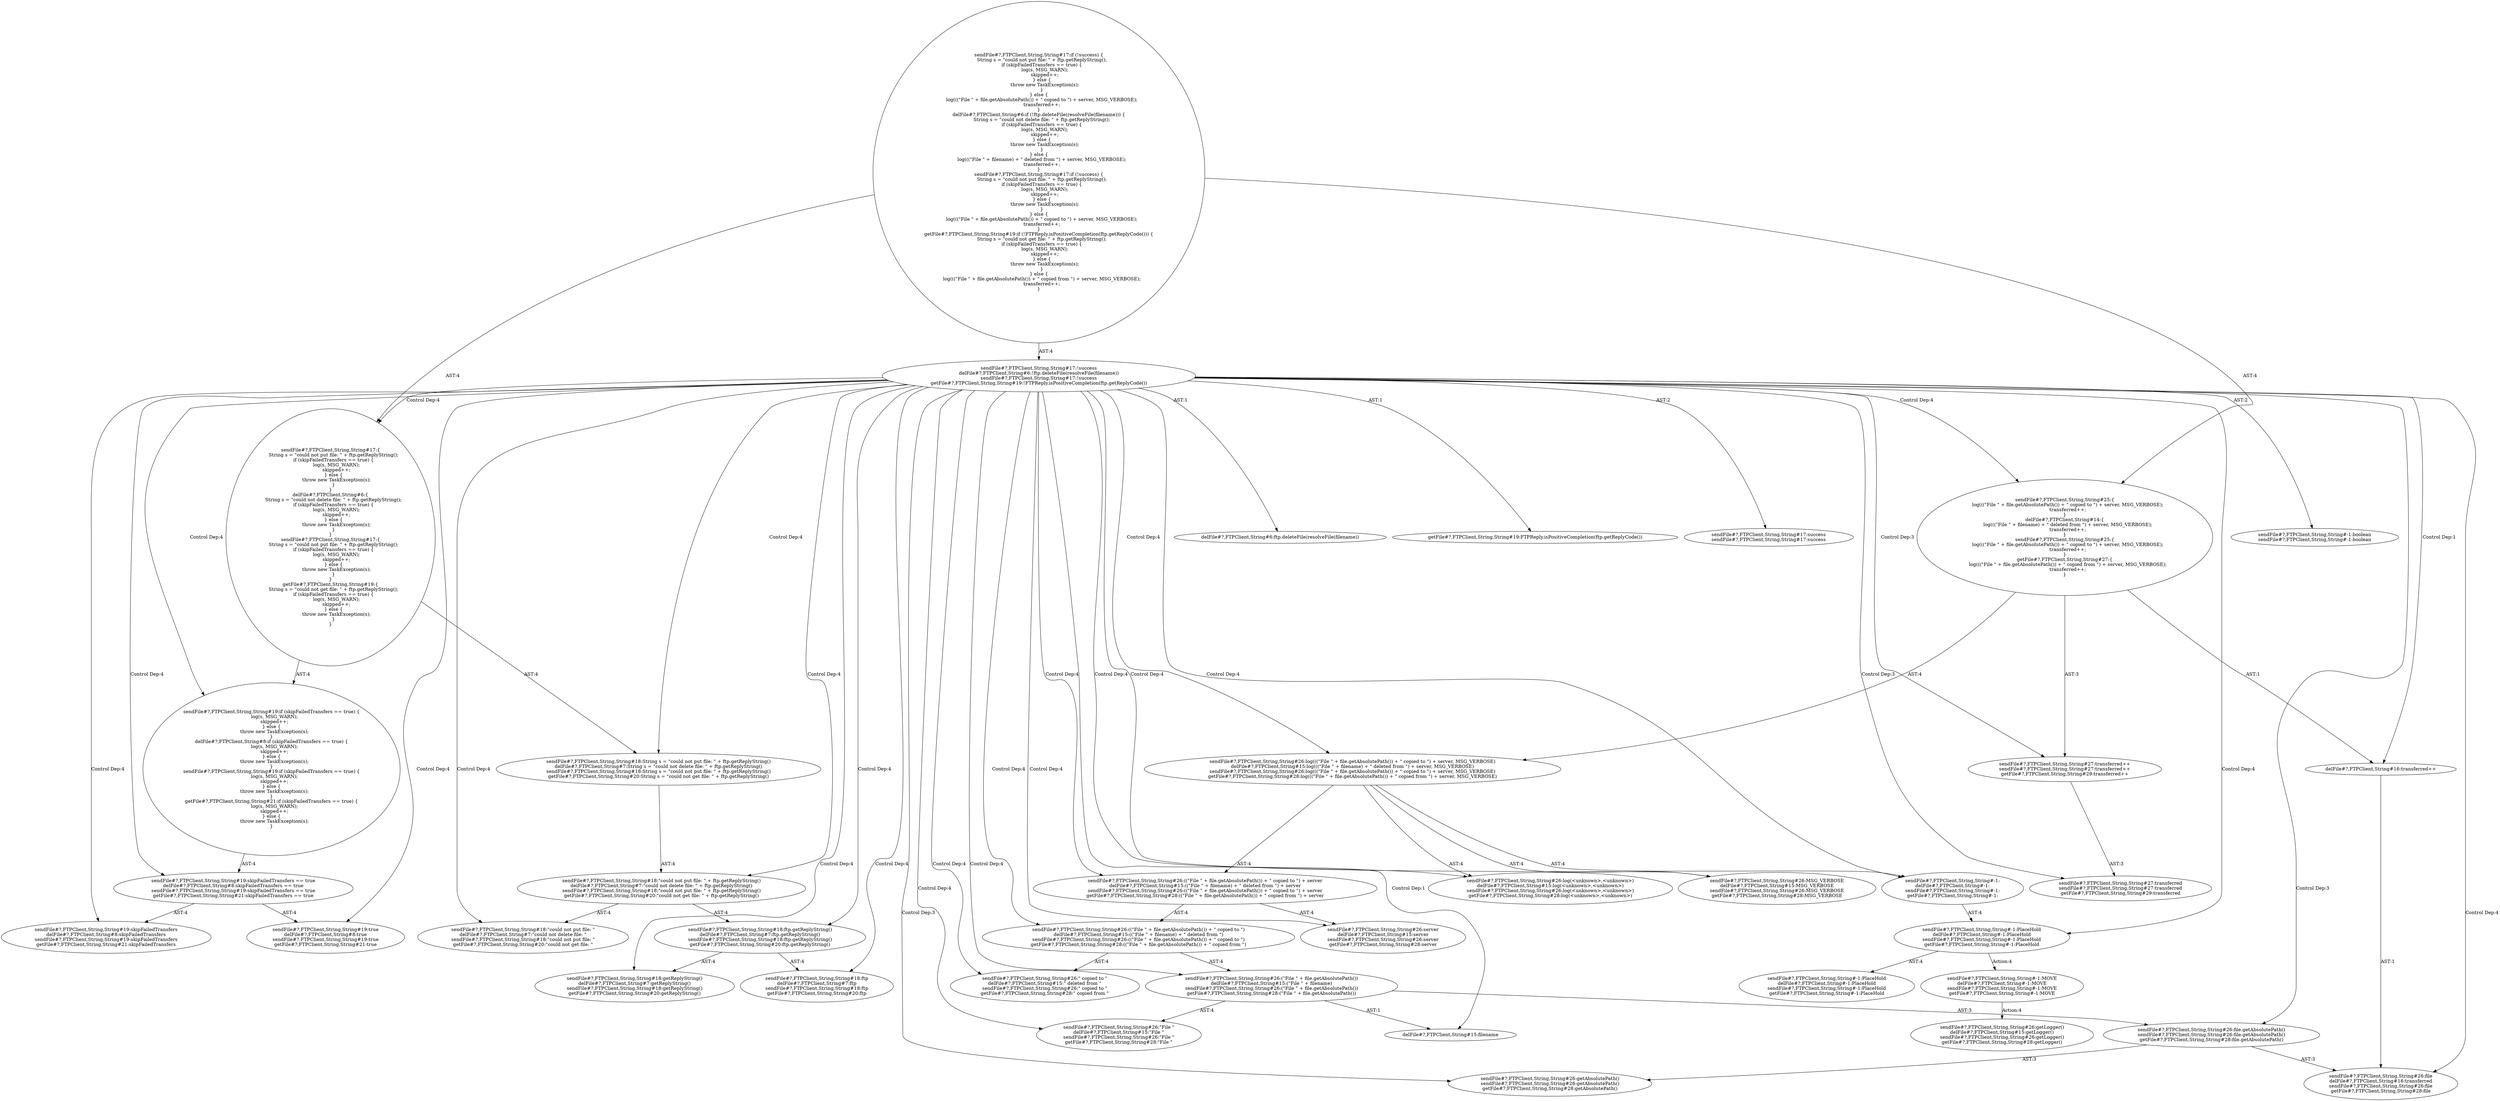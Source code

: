digraph "Pattern" {
0 [label="sendFile#?,FTPClient,String,String#-1:MOVE
delFile#?,FTPClient,String#-1:MOVE
sendFile#?,FTPClient,String,String#-1:MOVE
getFile#?,FTPClient,String,String#-1:MOVE" shape=ellipse]
1 [label="sendFile#?,FTPClient,String,String#-1:PlaceHold
delFile#?,FTPClient,String#-1:PlaceHold
sendFile#?,FTPClient,String,String#-1:PlaceHold
getFile#?,FTPClient,String,String#-1:PlaceHold" shape=ellipse]
2 [label="sendFile#?,FTPClient,String,String#17:!success
delFile#?,FTPClient,String#6:!ftp.deleteFile(resolveFile(filename))
sendFile#?,FTPClient,String,String#17:!success
getFile#?,FTPClient,String,String#19:!FTPReply.isPositiveCompletion(ftp.getReplyCode())" shape=ellipse]
3 [label="sendFile#?,FTPClient,String,String#17:if (!success) \{
    String s = \"could not put file: \" + ftp.getReplyString();
    if (skipFailedTransfers == true) \{
        log(s, MSG_WARN);
        skipped++;
    \} else \{
        throw new TaskException(s);
    \}
\} else \{
    log(((\"File \" + file.getAbsolutePath()) + \" copied to \") + server, MSG_VERBOSE);
    transferred++;
\}
delFile#?,FTPClient,String#6:if (!ftp.deleteFile(resolveFile(filename))) \{
    String s = \"could not delete file: \" + ftp.getReplyString();
    if (skipFailedTransfers == true) \{
        log(s, MSG_WARN);
        skipped++;
    \} else \{
        throw new TaskException(s);
    \}
\} else \{
    log(((\"File \" + filename) + \" deleted from \") + server, MSG_VERBOSE);
    transferred++;
\}
sendFile#?,FTPClient,String,String#17:if (!success) \{
    String s = \"could not put file: \" + ftp.getReplyString();
    if (skipFailedTransfers == true) \{
        log(s, MSG_WARN);
        skipped++;
    \} else \{
        throw new TaskException(s);
    \}
\} else \{
    log(((\"File \" + file.getAbsolutePath()) + \" copied to \") + server, MSG_VERBOSE);
    transferred++;
\}
getFile#?,FTPClient,String,String#19:if (!FTPReply.isPositiveCompletion(ftp.getReplyCode())) \{
    String s = \"could not get file: \" + ftp.getReplyString();
    if (skipFailedTransfers == true) \{
        log(s, MSG_WARN);
        skipped++;
    \} else \{
        throw new TaskException(s);
    \}
\} else \{
    log(((\"File \" + file.getAbsolutePath()) + \" copied from \") + server, MSG_VERBOSE);
    transferred++;
\}" shape=ellipse]
4 [label="sendFile#?,FTPClient,String,String#-1:boolean
sendFile#?,FTPClient,String,String#-1:boolean" shape=ellipse]
5 [label="sendFile#?,FTPClient,String,String#17:success
sendFile#?,FTPClient,String,String#17:success" shape=ellipse]
6 [label="sendFile#?,FTPClient,String,String#17:\{
    String s = \"could not put file: \" + ftp.getReplyString();
    if (skipFailedTransfers == true) \{
        log(s, MSG_WARN);
        skipped++;
    \} else \{
        throw new TaskException(s);
    \}
\}
delFile#?,FTPClient,String#6:\{
    String s = \"could not delete file: \" + ftp.getReplyString();
    if (skipFailedTransfers == true) \{
        log(s, MSG_WARN);
        skipped++;
    \} else \{
        throw new TaskException(s);
    \}
\}
sendFile#?,FTPClient,String,String#17:\{
    String s = \"could not put file: \" + ftp.getReplyString();
    if (skipFailedTransfers == true) \{
        log(s, MSG_WARN);
        skipped++;
    \} else \{
        throw new TaskException(s);
    \}
\}
getFile#?,FTPClient,String,String#19:\{
    String s = \"could not get file: \" + ftp.getReplyString();
    if (skipFailedTransfers == true) \{
        log(s, MSG_WARN);
        skipped++;
    \} else \{
        throw new TaskException(s);
    \}
\}" shape=ellipse]
7 [label="sendFile#?,FTPClient,String,String#18:String s = \"could not put file: \" + ftp.getReplyString()
delFile#?,FTPClient,String#7:String s = \"could not delete file: \" + ftp.getReplyString()
sendFile#?,FTPClient,String,String#18:String s = \"could not put file: \" + ftp.getReplyString()
getFile#?,FTPClient,String,String#20:String s = \"could not get file: \" + ftp.getReplyString()" shape=ellipse]
8 [label="sendFile#?,FTPClient,String,String#18:\"could not put file: \" + ftp.getReplyString()
delFile#?,FTPClient,String#7:\"could not delete file: \" + ftp.getReplyString()
sendFile#?,FTPClient,String,String#18:\"could not put file: \" + ftp.getReplyString()
getFile#?,FTPClient,String,String#20:\"could not get file: \" + ftp.getReplyString()" shape=ellipse]
9 [label="sendFile#?,FTPClient,String,String#18:\"could not put file: \"
delFile#?,FTPClient,String#7:\"could not delete file: \"
sendFile#?,FTPClient,String,String#18:\"could not put file: \"
getFile#?,FTPClient,String,String#20:\"could not get file: \"" shape=ellipse]
10 [label="sendFile#?,FTPClient,String,String#18:ftp.getReplyString()
delFile#?,FTPClient,String#7:ftp.getReplyString()
sendFile#?,FTPClient,String,String#18:ftp.getReplyString()
getFile#?,FTPClient,String,String#20:ftp.getReplyString()" shape=ellipse]
11 [label="sendFile#?,FTPClient,String,String#18:getReplyString()
delFile#?,FTPClient,String#7:getReplyString()
sendFile#?,FTPClient,String,String#18:getReplyString()
getFile#?,FTPClient,String,String#20:getReplyString()" shape=ellipse]
12 [label="sendFile#?,FTPClient,String,String#18:ftp
delFile#?,FTPClient,String#7:ftp
sendFile#?,FTPClient,String,String#18:ftp
getFile#?,FTPClient,String,String#20:ftp" shape=ellipse]
13 [label="sendFile#?,FTPClient,String,String#19:if (skipFailedTransfers == true) \{
    log(s, MSG_WARN);
    skipped++;
\} else \{
    throw new TaskException(s);
\}
delFile#?,FTPClient,String#8:if (skipFailedTransfers == true) \{
    log(s, MSG_WARN);
    skipped++;
\} else \{
    throw new TaskException(s);
\}
sendFile#?,FTPClient,String,String#19:if (skipFailedTransfers == true) \{
    log(s, MSG_WARN);
    skipped++;
\} else \{
    throw new TaskException(s);
\}
getFile#?,FTPClient,String,String#21:if (skipFailedTransfers == true) \{
    log(s, MSG_WARN);
    skipped++;
\} else \{
    throw new TaskException(s);
\}" shape=ellipse]
14 [label="sendFile#?,FTPClient,String,String#19:skipFailedTransfers == true
delFile#?,FTPClient,String#8:skipFailedTransfers == true
sendFile#?,FTPClient,String,String#19:skipFailedTransfers == true
getFile#?,FTPClient,String,String#21:skipFailedTransfers == true" shape=ellipse]
15 [label="sendFile#?,FTPClient,String,String#19:skipFailedTransfers
delFile#?,FTPClient,String#8:skipFailedTransfers
sendFile#?,FTPClient,String,String#19:skipFailedTransfers
getFile#?,FTPClient,String,String#21:skipFailedTransfers" shape=ellipse]
16 [label="sendFile#?,FTPClient,String,String#19:true
delFile#?,FTPClient,String#8:true
sendFile#?,FTPClient,String,String#19:true
getFile#?,FTPClient,String,String#21:true" shape=ellipse]
17 [label="sendFile#?,FTPClient,String,String#25:\{
    log(((\"File \" + file.getAbsolutePath()) + \" copied to \") + server, MSG_VERBOSE);
    transferred++;
\}
delFile#?,FTPClient,String#14:\{
    log(((\"File \" + filename) + \" deleted from \") + server, MSG_VERBOSE);
    transferred++;
\}
sendFile#?,FTPClient,String,String#25:\{
    log(((\"File \" + file.getAbsolutePath()) + \" copied to \") + server, MSG_VERBOSE);
    transferred++;
\}
getFile#?,FTPClient,String,String#27:\{
    log(((\"File \" + file.getAbsolutePath()) + \" copied from \") + server, MSG_VERBOSE);
    transferred++;
\}" shape=ellipse]
18 [label="sendFile#?,FTPClient,String,String#26:log(((\"File \" + file.getAbsolutePath()) + \" copied to \") + server, MSG_VERBOSE)
delFile#?,FTPClient,String#15:log(((\"File \" + filename) + \" deleted from \") + server, MSG_VERBOSE)
sendFile#?,FTPClient,String,String#26:log(((\"File \" + file.getAbsolutePath()) + \" copied to \") + server, MSG_VERBOSE)
getFile#?,FTPClient,String,String#28:log(((\"File \" + file.getAbsolutePath()) + \" copied from \") + server, MSG_VERBOSE)" shape=ellipse]
19 [label="sendFile#?,FTPClient,String,String#26:log(<unknown>,<unknown>)
delFile#?,FTPClient,String#15:log(<unknown>,<unknown>)
sendFile#?,FTPClient,String,String#26:log(<unknown>,<unknown>)
getFile#?,FTPClient,String,String#28:log(<unknown>,<unknown>)" shape=ellipse]
20 [label="sendFile#?,FTPClient,String,String#-1:
delFile#?,FTPClient,String#-1:
sendFile#?,FTPClient,String,String#-1:
getFile#?,FTPClient,String,String#-1:" shape=ellipse]
21 [label="sendFile#?,FTPClient,String,String#26:((\"File \" + file.getAbsolutePath()) + \" copied to \") + server
delFile#?,FTPClient,String#15:((\"File \" + filename) + \" deleted from \") + server
sendFile#?,FTPClient,String,String#26:((\"File \" + file.getAbsolutePath()) + \" copied to \") + server
getFile#?,FTPClient,String,String#28:((\"File \" + file.getAbsolutePath()) + \" copied from \") + server" shape=ellipse]
22 [label="sendFile#?,FTPClient,String,String#26:((\"File \" + file.getAbsolutePath()) + \" copied to \")
delFile#?,FTPClient,String#15:((\"File \" + filename) + \" deleted from \")
sendFile#?,FTPClient,String,String#26:((\"File \" + file.getAbsolutePath()) + \" copied to \")
getFile#?,FTPClient,String,String#28:((\"File \" + file.getAbsolutePath()) + \" copied from \")" shape=ellipse]
23 [label="sendFile#?,FTPClient,String,String#26:(\"File \" + file.getAbsolutePath())
delFile#?,FTPClient,String#15:(\"File \" + filename)
sendFile#?,FTPClient,String,String#26:(\"File \" + file.getAbsolutePath())
getFile#?,FTPClient,String,String#28:(\"File \" + file.getAbsolutePath())" shape=ellipse]
24 [label="sendFile#?,FTPClient,String,String#26:\"File \"
delFile#?,FTPClient,String#15:\"File \"
sendFile#?,FTPClient,String,String#26:\"File \"
getFile#?,FTPClient,String,String#28:\"File \"" shape=ellipse]
25 [label="sendFile#?,FTPClient,String,String#26:file.getAbsolutePath()
sendFile#?,FTPClient,String,String#26:file.getAbsolutePath()
getFile#?,FTPClient,String,String#28:file.getAbsolutePath()" shape=ellipse]
26 [label="sendFile#?,FTPClient,String,String#26:getAbsolutePath()
sendFile#?,FTPClient,String,String#26:getAbsolutePath()
getFile#?,FTPClient,String,String#28:getAbsolutePath()" shape=ellipse]
27 [label="sendFile#?,FTPClient,String,String#26:file
delFile#?,FTPClient,String#16:transferred
sendFile#?,FTPClient,String,String#26:file
getFile#?,FTPClient,String,String#28:file" shape=ellipse]
28 [label="sendFile#?,FTPClient,String,String#26:\" copied to \"
delFile#?,FTPClient,String#15:\" deleted from \"
sendFile#?,FTPClient,String,String#26:\" copied to \"
getFile#?,FTPClient,String,String#28:\" copied from \"" shape=ellipse]
29 [label="sendFile#?,FTPClient,String,String#26:server
delFile#?,FTPClient,String#15:server
sendFile#?,FTPClient,String,String#26:server
getFile#?,FTPClient,String,String#28:server" shape=ellipse]
30 [label="sendFile#?,FTPClient,String,String#26:MSG_VERBOSE
delFile#?,FTPClient,String#15:MSG_VERBOSE
sendFile#?,FTPClient,String,String#26:MSG_VERBOSE
getFile#?,FTPClient,String,String#28:MSG_VERBOSE" shape=ellipse]
31 [label="sendFile#?,FTPClient,String,String#27:transferred++
sendFile#?,FTPClient,String,String#27:transferred++
getFile#?,FTPClient,String,String#29:transferred++" shape=ellipse]
32 [label="sendFile#?,FTPClient,String,String#27:transferred
sendFile#?,FTPClient,String,String#27:transferred
getFile#?,FTPClient,String,String#29:transferred" shape=ellipse]
33 [label="sendFile#?,FTPClient,String,String#-1:PlaceHold
delFile#?,FTPClient,String#-1:PlaceHold
sendFile#?,FTPClient,String,String#-1:PlaceHold
getFile#?,FTPClient,String,String#-1:PlaceHold" shape=ellipse]
34 [label="sendFile#?,FTPClient,String,String#26:getLogger()
delFile#?,FTPClient,String#15:getLogger()
sendFile#?,FTPClient,String,String#26:getLogger()
getFile#?,FTPClient,String,String#28:getLogger()" shape=ellipse]
35 [label="delFile#?,FTPClient,String#15:filename" shape=ellipse]
36 [label="delFile#?,FTPClient,String#16:transferred++" shape=ellipse]
37 [label="delFile#?,FTPClient,String#6:ftp.deleteFile(resolveFile(filename))" shape=ellipse]
38 [label="getFile#?,FTPClient,String,String#19:FTPReply.isPositiveCompletion(ftp.getReplyCode())" shape=ellipse]
0 -> 34 [label="Action:4"];
1 -> 0 [label="Action:4"];
1 -> 33 [label="AST:4"];
2 -> 1 [label="Control Dep:4"];
2 -> 4 [label="AST:2"];
2 -> 5 [label="AST:2"];
2 -> 6 [label="Control Dep:4"];
2 -> 7 [label="Control Dep:4"];
2 -> 8 [label="Control Dep:4"];
2 -> 9 [label="Control Dep:4"];
2 -> 10 [label="Control Dep:4"];
2 -> 11 [label="Control Dep:4"];
2 -> 12 [label="Control Dep:4"];
2 -> 13 [label="Control Dep:4"];
2 -> 14 [label="Control Dep:4"];
2 -> 15 [label="Control Dep:4"];
2 -> 16 [label="Control Dep:4"];
2 -> 17 [label="Control Dep:4"];
2 -> 18 [label="Control Dep:4"];
2 -> 19 [label="Control Dep:4"];
2 -> 20 [label="Control Dep:4"];
2 -> 21 [label="Control Dep:4"];
2 -> 22 [label="Control Dep:4"];
2 -> 23 [label="Control Dep:4"];
2 -> 24 [label="Control Dep:4"];
2 -> 25 [label="Control Dep:3"];
2 -> 26 [label="Control Dep:3"];
2 -> 27 [label="Control Dep:4"];
2 -> 28 [label="Control Dep:4"];
2 -> 29 [label="Control Dep:4"];
2 -> 30 [label="Control Dep:4"];
2 -> 31 [label="Control Dep:3"];
2 -> 32 [label="Control Dep:3"];
2 -> 35 [label="Control Dep:1"];
2 -> 36 [label="Control Dep:1"];
2 -> 37 [label="AST:1"];
2 -> 38 [label="AST:1"];
3 -> 2 [label="AST:4"];
3 -> 6 [label="AST:4"];
3 -> 17 [label="AST:4"];
6 -> 7 [label="AST:4"];
6 -> 13 [label="AST:4"];
7 -> 8 [label="AST:4"];
8 -> 9 [label="AST:4"];
8 -> 10 [label="AST:4"];
10 -> 12 [label="AST:4"];
10 -> 11 [label="AST:4"];
13 -> 14 [label="AST:4"];
14 -> 15 [label="AST:4"];
14 -> 16 [label="AST:4"];
17 -> 18 [label="AST:4"];
17 -> 31 [label="AST:3"];
17 -> 36 [label="AST:1"];
18 -> 20 [label="AST:4"];
18 -> 19 [label="AST:4"];
18 -> 21 [label="AST:4"];
18 -> 30 [label="AST:4"];
20 -> 1 [label="AST:4"];
21 -> 22 [label="AST:4"];
21 -> 29 [label="AST:4"];
22 -> 23 [label="AST:4"];
22 -> 28 [label="AST:4"];
23 -> 24 [label="AST:4"];
23 -> 25 [label="AST:3"];
23 -> 35 [label="AST:1"];
25 -> 27 [label="AST:3"];
25 -> 26 [label="AST:3"];
31 -> 32 [label="AST:3"];
36 -> 27 [label="AST:1"];
}